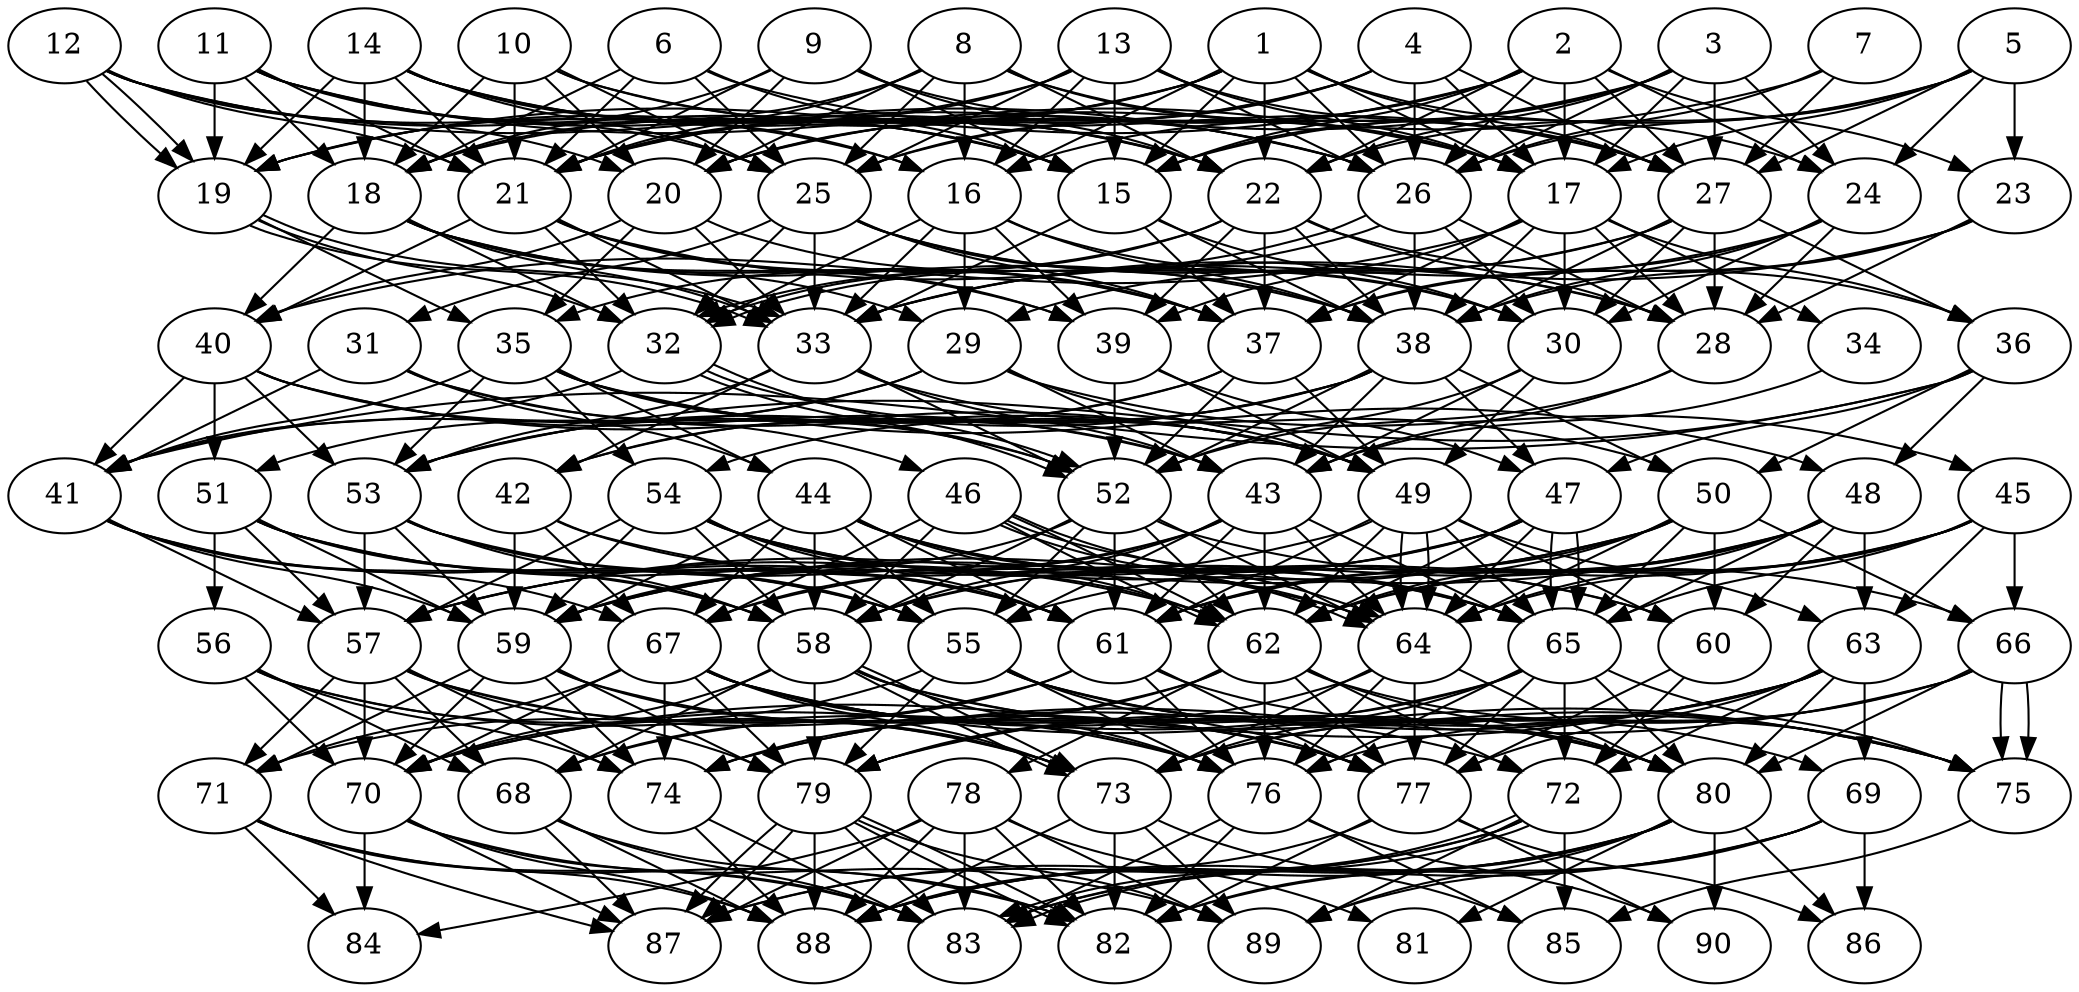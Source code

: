 // DAG automatically generated by daggen at Wed Apr 12 12:22:18 2017
// ./daggen --dot -n 90 --jump=1 --fat=0.6 --regularity=0.2 --density=0.8 
digraph G {
  1 [size="68719476736", alpha="0.18"]
  1 -> 15 [size ="134217728"]
  1 -> 16 [size ="134217728"]
  1 -> 17 [size ="134217728"]
  1 -> 18 [size ="134217728"]
  1 -> 19 [size ="134217728"]
  1 -> 21 [size ="134217728"]
  1 -> 22 [size ="134217728"]
  1 -> 24 [size ="134217728"]
  1 -> 26 [size ="134217728"]
  1 -> 27 [size ="134217728"]
  2 [size="7204969408", alpha="0.12"]
  2 -> 15 [size ="301989888"]
  2 -> 17 [size ="301989888"]
  2 -> 19 [size ="301989888"]
  2 -> 20 [size ="301989888"]
  2 -> 22 [size ="301989888"]
  2 -> 23 [size ="301989888"]
  2 -> 24 [size ="301989888"]
  2 -> 25 [size ="301989888"]
  2 -> 26 [size ="301989888"]
  2 -> 27 [size ="301989888"]
  3 [size="3042141092", alpha="0.02"]
  3 -> 15 [size ="209715200"]
  3 -> 16 [size ="209715200"]
  3 -> 17 [size ="209715200"]
  3 -> 21 [size ="209715200"]
  3 -> 22 [size ="209715200"]
  3 -> 24 [size ="209715200"]
  3 -> 26 [size ="209715200"]
  3 -> 27 [size ="209715200"]
  4 [size="476872759397", alpha="0.19"]
  4 -> 17 [size ="679477248"]
  4 -> 20 [size ="679477248"]
  4 -> 21 [size ="679477248"]
  4 -> 25 [size ="679477248"]
  4 -> 26 [size ="679477248"]
  4 -> 27 [size ="679477248"]
  5 [size="9674950290", alpha="0.02"]
  5 -> 15 [size ="209715200"]
  5 -> 17 [size ="209715200"]
  5 -> 22 [size ="209715200"]
  5 -> 23 [size ="209715200"]
  5 -> 24 [size ="209715200"]
  5 -> 26 [size ="209715200"]
  5 -> 27 [size ="209715200"]
  6 [size="68719476736", alpha="0.11"]
  6 -> 15 [size ="134217728"]
  6 -> 18 [size ="134217728"]
  6 -> 21 [size ="134217728"]
  6 -> 25 [size ="134217728"]
  6 -> 27 [size ="134217728"]
  7 [size="134217728000", alpha="0.01"]
  7 -> 20 [size ="209715200"]
  7 -> 26 [size ="209715200"]
  7 -> 27 [size ="209715200"]
  8 [size="1502070974", alpha="0.12"]
  8 -> 16 [size ="134217728"]
  8 -> 17 [size ="134217728"]
  8 -> 18 [size ="134217728"]
  8 -> 20 [size ="134217728"]
  8 -> 21 [size ="134217728"]
  8 -> 22 [size ="134217728"]
  8 -> 25 [size ="134217728"]
  8 -> 27 [size ="134217728"]
  9 [size="68719476736", alpha="0.14"]
  9 -> 15 [size ="134217728"]
  9 -> 17 [size ="134217728"]
  9 -> 18 [size ="134217728"]
  9 -> 20 [size ="134217728"]
  9 -> 21 [size ="134217728"]
  9 -> 22 [size ="134217728"]
  10 [size="1126730661840", alpha="0.04"]
  10 -> 18 [size ="679477248"]
  10 -> 20 [size ="679477248"]
  10 -> 21 [size ="679477248"]
  10 -> 22 [size ="679477248"]
  10 -> 25 [size ="679477248"]
  10 -> 26 [size ="679477248"]
  11 [size="28434208654", alpha="0.19"]
  11 -> 15 [size ="33554432"]
  11 -> 17 [size ="33554432"]
  11 -> 18 [size ="33554432"]
  11 -> 19 [size ="33554432"]
  11 -> 21 [size ="33554432"]
  11 -> 22 [size ="33554432"]
  11 -> 25 [size ="33554432"]
  12 [size="12181919647", alpha="0.06"]
  12 -> 15 [size ="679477248"]
  12 -> 16 [size ="679477248"]
  12 -> 19 [size ="679477248"]
  12 -> 19 [size ="679477248"]
  12 -> 20 [size ="679477248"]
  12 -> 21 [size ="679477248"]
  12 -> 26 [size ="679477248"]
  13 [size="782757789696", alpha="0.02"]
  13 -> 15 [size ="679477248"]
  13 -> 16 [size ="679477248"]
  13 -> 17 [size ="679477248"]
  13 -> 19 [size ="679477248"]
  13 -> 21 [size ="679477248"]
  13 -> 25 [size ="679477248"]
  13 -> 26 [size ="679477248"]
  13 -> 27 [size ="679477248"]
  14 [size="8581511188", alpha="0.08"]
  14 -> 15 [size ="838860800"]
  14 -> 16 [size ="838860800"]
  14 -> 18 [size ="838860800"]
  14 -> 19 [size ="838860800"]
  14 -> 21 [size ="838860800"]
  14 -> 22 [size ="838860800"]
  14 -> 25 [size ="838860800"]
  14 -> 26 [size ="838860800"]
  15 [size="1160691260", alpha="0.08"]
  15 -> 30 [size ="33554432"]
  15 -> 33 [size ="33554432"]
  15 -> 37 [size ="33554432"]
  15 -> 38 [size ="33554432"]
  16 [size="3710292282", alpha="0.15"]
  16 -> 29 [size ="301989888"]
  16 -> 30 [size ="301989888"]
  16 -> 32 [size ="301989888"]
  16 -> 33 [size ="301989888"]
  16 -> 38 [size ="301989888"]
  16 -> 39 [size ="301989888"]
  17 [size="16211111848", alpha="0.09"]
  17 -> 28 [size ="411041792"]
  17 -> 30 [size ="411041792"]
  17 -> 34 [size ="411041792"]
  17 -> 36 [size ="411041792"]
  17 -> 37 [size ="411041792"]
  17 -> 38 [size ="411041792"]
  17 -> 39 [size ="411041792"]
  17 -> 40 [size ="411041792"]
  18 [size="231928233984", alpha="0.13"]
  18 -> 29 [size ="301989888"]
  18 -> 32 [size ="301989888"]
  18 -> 33 [size ="301989888"]
  18 -> 37 [size ="301989888"]
  18 -> 38 [size ="301989888"]
  18 -> 39 [size ="301989888"]
  18 -> 40 [size ="301989888"]
  19 [size="68719476736", alpha="0.04"]
  19 -> 32 [size ="134217728"]
  19 -> 33 [size ="134217728"]
  19 -> 33 [size ="134217728"]
  19 -> 35 [size ="134217728"]
  20 [size="28991029248", alpha="0.20"]
  20 -> 33 [size ="75497472"]
  20 -> 35 [size ="75497472"]
  20 -> 37 [size ="75497472"]
  20 -> 40 [size ="75497472"]
  21 [size="40258888328", alpha="0.16"]
  21 -> 28 [size ="679477248"]
  21 -> 32 [size ="679477248"]
  21 -> 33 [size ="679477248"]
  21 -> 37 [size ="679477248"]
  21 -> 39 [size ="679477248"]
  21 -> 40 [size ="679477248"]
  22 [size="42755369525", alpha="0.01"]
  22 -> 28 [size ="838860800"]
  22 -> 32 [size ="838860800"]
  22 -> 35 [size ="838860800"]
  22 -> 36 [size ="838860800"]
  22 -> 37 [size ="838860800"]
  22 -> 38 [size ="838860800"]
  22 -> 39 [size ="838860800"]
  23 [size="142799527692", alpha="0.15"]
  23 -> 28 [size ="134217728"]
  23 -> 33 [size ="134217728"]
  23 -> 37 [size ="134217728"]
  23 -> 38 [size ="134217728"]
  24 [size="549755813888", alpha="0.07"]
  24 -> 28 [size ="536870912"]
  24 -> 30 [size ="536870912"]
  24 -> 33 [size ="536870912"]
  24 -> 37 [size ="536870912"]
  24 -> 38 [size ="536870912"]
  25 [size="8589934592", alpha="0.12"]
  25 -> 28 [size ="33554432"]
  25 -> 30 [size ="33554432"]
  25 -> 31 [size ="33554432"]
  25 -> 32 [size ="33554432"]
  25 -> 33 [size ="33554432"]
  25 -> 37 [size ="33554432"]
  25 -> 38 [size ="33554432"]
  26 [size="549755813888", alpha="0.01"]
  26 -> 28 [size ="536870912"]
  26 -> 30 [size ="536870912"]
  26 -> 32 [size ="536870912"]
  26 -> 32 [size ="536870912"]
  26 -> 38 [size ="536870912"]
  27 [size="134217728000", alpha="0.10"]
  27 -> 28 [size ="209715200"]
  27 -> 29 [size ="209715200"]
  27 -> 30 [size ="209715200"]
  27 -> 33 [size ="209715200"]
  27 -> 36 [size ="209715200"]
  27 -> 38 [size ="209715200"]
  28 [size="10345971969", alpha="0.04"]
  28 -> 43 [size ="209715200"]
  28 -> 52 [size ="209715200"]
  29 [size="437575050754", alpha="0.12"]
  29 -> 41 [size ="411041792"]
  29 -> 43 [size ="411041792"]
  29 -> 45 [size ="411041792"]
  29 -> 49 [size ="411041792"]
  29 -> 51 [size ="411041792"]
  30 [size="134217728000", alpha="0.12"]
  30 -> 43 [size ="209715200"]
  30 -> 49 [size ="209715200"]
  30 -> 52 [size ="209715200"]
  31 [size="9463448920", alpha="0.11"]
  31 -> 41 [size ="679477248"]
  31 -> 44 [size ="679477248"]
  31 -> 49 [size ="679477248"]
  31 -> 52 [size ="679477248"]
  32 [size="368293445632", alpha="0.13"]
  32 -> 41 [size ="411041792"]
  32 -> 49 [size ="411041792"]
  32 -> 52 [size ="411041792"]
  32 -> 52 [size ="411041792"]
  33 [size="39533215625", alpha="0.14"]
  33 -> 42 [size ="838860800"]
  33 -> 43 [size ="838860800"]
  33 -> 50 [size ="838860800"]
  33 -> 52 [size ="838860800"]
  33 -> 53 [size ="838860800"]
  34 [size="62011237964", alpha="0.11"]
  34 -> 43 [size ="75497472"]
  35 [size="327741047303", alpha="0.14"]
  35 -> 41 [size ="209715200"]
  35 -> 43 [size ="209715200"]
  35 -> 44 [size ="209715200"]
  35 -> 48 [size ="209715200"]
  35 -> 49 [size ="209715200"]
  35 -> 52 [size ="209715200"]
  35 -> 53 [size ="209715200"]
  35 -> 54 [size ="209715200"]
  36 [size="20611700246", alpha="0.08"]
  36 -> 41 [size ="536870912"]
  36 -> 47 [size ="536870912"]
  36 -> 48 [size ="536870912"]
  36 -> 50 [size ="536870912"]
  36 -> 53 [size ="536870912"]
  37 [size="97804621749", alpha="0.10"]
  37 -> 42 [size ="75497472"]
  37 -> 49 [size ="75497472"]
  37 -> 52 [size ="75497472"]
  37 -> 53 [size ="75497472"]
  38 [size="1467950087", alpha="0.18"]
  38 -> 42 [size ="33554432"]
  38 -> 43 [size ="33554432"]
  38 -> 47 [size ="33554432"]
  38 -> 50 [size ="33554432"]
  38 -> 52 [size ="33554432"]
  38 -> 53 [size ="33554432"]
  38 -> 54 [size ="33554432"]
  39 [size="502505700164", alpha="0.07"]
  39 -> 47 [size ="536870912"]
  39 -> 49 [size ="536870912"]
  39 -> 52 [size ="536870912"]
  40 [size="140281288494", alpha="0.07"]
  40 -> 41 [size ="209715200"]
  40 -> 43 [size ="209715200"]
  40 -> 46 [size ="209715200"]
  40 -> 49 [size ="209715200"]
  40 -> 51 [size ="209715200"]
  40 -> 53 [size ="209715200"]
  41 [size="738570278", alpha="0.04"]
  41 -> 55 [size ="33554432"]
  41 -> 57 [size ="33554432"]
  41 -> 58 [size ="33554432"]
  41 -> 59 [size ="33554432"]
  41 -> 67 [size ="33554432"]
  42 [size="699010745264", alpha="0.01"]
  42 -> 59 [size ="536870912"]
  42 -> 61 [size ="536870912"]
  42 -> 65 [size ="536870912"]
  42 -> 67 [size ="536870912"]
  43 [size="549755813888", alpha="0.09"]
  43 -> 55 [size ="536870912"]
  43 -> 58 [size ="536870912"]
  43 -> 59 [size ="536870912"]
  43 -> 61 [size ="536870912"]
  43 -> 62 [size ="536870912"]
  43 -> 64 [size ="536870912"]
  43 -> 65 [size ="536870912"]
  43 -> 67 [size ="536870912"]
  44 [size="141436923708", alpha="0.09"]
  44 -> 55 [size ="134217728"]
  44 -> 58 [size ="134217728"]
  44 -> 59 [size ="134217728"]
  44 -> 60 [size ="134217728"]
  44 -> 61 [size ="134217728"]
  44 -> 62 [size ="134217728"]
  44 -> 64 [size ="134217728"]
  44 -> 65 [size ="134217728"]
  44 -> 67 [size ="134217728"]
  45 [size="16599538087", alpha="0.11"]
  45 -> 55 [size ="301989888"]
  45 -> 61 [size ="301989888"]
  45 -> 62 [size ="301989888"]
  45 -> 63 [size ="301989888"]
  45 -> 64 [size ="301989888"]
  45 -> 65 [size ="301989888"]
  45 -> 66 [size ="301989888"]
  46 [size="231928233984", alpha="0.04"]
  46 -> 58 [size ="301989888"]
  46 -> 62 [size ="301989888"]
  46 -> 62 [size ="301989888"]
  46 -> 64 [size ="301989888"]
  46 -> 64 [size ="301989888"]
  46 -> 65 [size ="301989888"]
  46 -> 67 [size ="301989888"]
  47 [size="22868576190", alpha="0.20"]
  47 -> 57 [size ="411041792"]
  47 -> 58 [size ="411041792"]
  47 -> 62 [size ="411041792"]
  47 -> 64 [size ="411041792"]
  47 -> 65 [size ="411041792"]
  47 -> 65 [size ="411041792"]
  47 -> 67 [size ="411041792"]
  48 [size="28991029248", alpha="0.05"]
  48 -> 58 [size ="75497472"]
  48 -> 59 [size ="75497472"]
  48 -> 60 [size ="75497472"]
  48 -> 61 [size ="75497472"]
  48 -> 62 [size ="75497472"]
  48 -> 63 [size ="75497472"]
  48 -> 64 [size ="75497472"]
  48 -> 65 [size ="75497472"]
  49 [size="782757789696", alpha="0.11"]
  49 -> 57 [size ="679477248"]
  49 -> 60 [size ="679477248"]
  49 -> 61 [size ="679477248"]
  49 -> 62 [size ="679477248"]
  49 -> 63 [size ="679477248"]
  49 -> 64 [size ="679477248"]
  49 -> 64 [size ="679477248"]
  49 -> 65 [size ="679477248"]
  50 [size="8589934592", alpha="0.16"]
  50 -> 57 [size ="33554432"]
  50 -> 59 [size ="33554432"]
  50 -> 60 [size ="33554432"]
  50 -> 61 [size ="33554432"]
  50 -> 62 [size ="33554432"]
  50 -> 64 [size ="33554432"]
  50 -> 65 [size ="33554432"]
  50 -> 66 [size ="33554432"]
  51 [size="25341336438", alpha="0.04"]
  51 -> 55 [size ="838860800"]
  51 -> 56 [size ="838860800"]
  51 -> 57 [size ="838860800"]
  51 -> 58 [size ="838860800"]
  51 -> 59 [size ="838860800"]
  51 -> 61 [size ="838860800"]
  51 -> 62 [size ="838860800"]
  52 [size="530988924", alpha="0.11"]
  52 -> 55 [size ="33554432"]
  52 -> 58 [size ="33554432"]
  52 -> 59 [size ="33554432"]
  52 -> 61 [size ="33554432"]
  52 -> 62 [size ="33554432"]
  52 -> 64 [size ="33554432"]
  52 -> 66 [size ="33554432"]
  53 [size="927201230488", alpha="0.09"]
  53 -> 55 [size ="838860800"]
  53 -> 57 [size ="838860800"]
  53 -> 58 [size ="838860800"]
  53 -> 59 [size ="838860800"]
  53 -> 61 [size ="838860800"]
  53 -> 64 [size ="838860800"]
  54 [size="549755813888", alpha="0.05"]
  54 -> 55 [size ="536870912"]
  54 -> 57 [size ="536870912"]
  54 -> 58 [size ="536870912"]
  54 -> 59 [size ="536870912"]
  54 -> 60 [size ="536870912"]
  54 -> 61 [size ="536870912"]
  54 -> 62 [size ="536870912"]
  54 -> 65 [size ="536870912"]
  55 [size="111290660096", alpha="0.11"]
  55 -> 69 [size ="209715200"]
  55 -> 70 [size ="209715200"]
  55 -> 75 [size ="209715200"]
  55 -> 76 [size ="209715200"]
  55 -> 77 [size ="209715200"]
  55 -> 79 [size ="209715200"]
  55 -> 80 [size ="209715200"]
  56 [size="782757789696", alpha="0.12"]
  56 -> 68 [size ="679477248"]
  56 -> 70 [size ="679477248"]
  56 -> 73 [size ="679477248"]
  56 -> 74 [size ="679477248"]
  56 -> 76 [size ="679477248"]
  57 [size="782757789696", alpha="0.19"]
  57 -> 68 [size ="679477248"]
  57 -> 70 [size ="679477248"]
  57 -> 71 [size ="679477248"]
  57 -> 73 [size ="679477248"]
  57 -> 74 [size ="679477248"]
  57 -> 77 [size ="679477248"]
  57 -> 79 [size ="679477248"]
  58 [size="170010179664", alpha="0.04"]
  58 -> 68 [size ="134217728"]
  58 -> 70 [size ="134217728"]
  58 -> 73 [size ="134217728"]
  58 -> 73 [size ="134217728"]
  58 -> 75 [size ="134217728"]
  58 -> 76 [size ="134217728"]
  58 -> 79 [size ="134217728"]
  58 -> 80 [size ="134217728"]
  59 [size="21050351260", alpha="0.05"]
  59 -> 70 [size ="75497472"]
  59 -> 71 [size ="75497472"]
  59 -> 73 [size ="75497472"]
  59 -> 74 [size ="75497472"]
  59 -> 77 [size ="75497472"]
  59 -> 79 [size ="75497472"]
  60 [size="28991029248", alpha="0.04"]
  60 -> 72 [size ="75497472"]
  60 -> 77 [size ="75497472"]
  61 [size="22656790476", alpha="0.06"]
  61 -> 68 [size ="411041792"]
  61 -> 71 [size ="411041792"]
  61 -> 76 [size ="411041792"]
  61 -> 77 [size ="411041792"]
  61 -> 80 [size ="411041792"]
  62 [size="68719476736", alpha="0.13"]
  62 -> 68 [size ="134217728"]
  62 -> 72 [size ="134217728"]
  62 -> 74 [size ="134217728"]
  62 -> 75 [size ="134217728"]
  62 -> 76 [size ="134217728"]
  62 -> 77 [size ="134217728"]
  62 -> 78 [size ="134217728"]
  62 -> 80 [size ="134217728"]
  63 [size="21309969655", alpha="0.07"]
  63 -> 69 [size ="411041792"]
  63 -> 70 [size ="411041792"]
  63 -> 72 [size ="411041792"]
  63 -> 73 [size ="411041792"]
  63 -> 74 [size ="411041792"]
  63 -> 77 [size ="411041792"]
  63 -> 79 [size ="411041792"]
  63 -> 80 [size ="411041792"]
  64 [size="8293397897", alpha="0.04"]
  64 -> 73 [size ="134217728"]
  64 -> 76 [size ="134217728"]
  64 -> 77 [size ="134217728"]
  64 -> 79 [size ="134217728"]
  64 -> 80 [size ="134217728"]
  65 [size="29456044153", alpha="0.09"]
  65 -> 70 [size ="75497472"]
  65 -> 72 [size ="75497472"]
  65 -> 73 [size ="75497472"]
  65 -> 75 [size ="75497472"]
  65 -> 76 [size ="75497472"]
  65 -> 77 [size ="75497472"]
  65 -> 79 [size ="75497472"]
  65 -> 80 [size ="75497472"]
  66 [size="51552847944", alpha="0.03"]
  66 -> 73 [size ="838860800"]
  66 -> 74 [size ="838860800"]
  66 -> 75 [size ="838860800"]
  66 -> 75 [size ="838860800"]
  66 -> 76 [size ="838860800"]
  66 -> 80 [size ="838860800"]
  67 [size="8048740532", alpha="0.05"]
  67 -> 70 [size ="33554432"]
  67 -> 71 [size ="33554432"]
  67 -> 72 [size ="33554432"]
  67 -> 73 [size ="33554432"]
  67 -> 74 [size ="33554432"]
  67 -> 75 [size ="33554432"]
  67 -> 76 [size ="33554432"]
  67 -> 77 [size ="33554432"]
  67 -> 79 [size ="33554432"]
  67 -> 80 [size ="33554432"]
  68 [size="562026110", alpha="0.15"]
  68 -> 82 [size ="33554432"]
  68 -> 83 [size ="33554432"]
  68 -> 87 [size ="33554432"]
  68 -> 88 [size ="33554432"]
  69 [size="10197413828", alpha="0.07"]
  69 -> 82 [size ="838860800"]
  69 -> 83 [size ="838860800"]
  69 -> 86 [size ="838860800"]
  69 -> 88 [size ="838860800"]
  69 -> 89 [size ="838860800"]
  70 [size="214379401572", alpha="0.19"]
  70 -> 83 [size ="209715200"]
  70 -> 84 [size ="209715200"]
  70 -> 87 [size ="209715200"]
  70 -> 88 [size ="209715200"]
  70 -> 89 [size ="209715200"]
  71 [size="134217728000", alpha="0.14"]
  71 -> 82 [size ="209715200"]
  71 -> 83 [size ="209715200"]
  71 -> 84 [size ="209715200"]
  71 -> 87 [size ="209715200"]
  71 -> 88 [size ="209715200"]
  72 [size="28991029248", alpha="0.06"]
  72 -> 83 [size ="75497472"]
  72 -> 83 [size ="75497472"]
  72 -> 85 [size ="75497472"]
  72 -> 87 [size ="75497472"]
  72 -> 88 [size ="75497472"]
  72 -> 89 [size ="75497472"]
  73 [size="4093653771", alpha="0.09"]
  73 -> 82 [size ="301989888"]
  73 -> 85 [size ="301989888"]
  73 -> 88 [size ="301989888"]
  73 -> 89 [size ="301989888"]
  74 [size="8589934592", alpha="0.02"]
  74 -> 83 [size ="33554432"]
  74 -> 88 [size ="33554432"]
  75 [size="231928233984", alpha="0.11"]
  75 -> 85 [size ="301989888"]
  76 [size="3763357596", alpha="0.03"]
  76 -> 82 [size ="75497472"]
  76 -> 83 [size ="75497472"]
  76 -> 85 [size ="75497472"]
  76 -> 90 [size ="75497472"]
  77 [size="17561688702", alpha="0.04"]
  77 -> 82 [size ="679477248"]
  77 -> 86 [size ="679477248"]
  77 -> 88 [size ="679477248"]
  77 -> 90 [size ="679477248"]
  78 [size="27666595366", alpha="0.06"]
  78 -> 81 [size ="838860800"]
  78 -> 82 [size ="838860800"]
  78 -> 83 [size ="838860800"]
  78 -> 84 [size ="838860800"]
  78 -> 87 [size ="838860800"]
  78 -> 88 [size ="838860800"]
  78 -> 89 [size ="838860800"]
  79 [size="14991869085", alpha="0.16"]
  79 -> 82 [size ="411041792"]
  79 -> 82 [size ="411041792"]
  79 -> 83 [size ="411041792"]
  79 -> 87 [size ="411041792"]
  79 -> 87 [size ="411041792"]
  79 -> 88 [size ="411041792"]
  79 -> 89 [size ="411041792"]
  80 [size="782757789696", alpha="0.06"]
  80 -> 81 [size ="679477248"]
  80 -> 82 [size ="679477248"]
  80 -> 83 [size ="679477248"]
  80 -> 86 [size ="679477248"]
  80 -> 87 [size ="679477248"]
  80 -> 88 [size ="679477248"]
  80 -> 89 [size ="679477248"]
  80 -> 90 [size ="679477248"]
  81 [size="39720576170", alpha="0.02"]
  82 [size="1934477579", alpha="0.13"]
  83 [size="114116660892", alpha="0.08"]
  84 [size="4593291179", alpha="0.01"]
  85 [size="1141209422957", alpha="0.14"]
  86 [size="7028431973", alpha="0.02"]
  87 [size="193866059380", alpha="0.16"]
  88 [size="1073741824000", alpha="0.20"]
  89 [size="549755813888", alpha="0.19"]
  90 [size="28991029248", alpha="0.08"]
}
